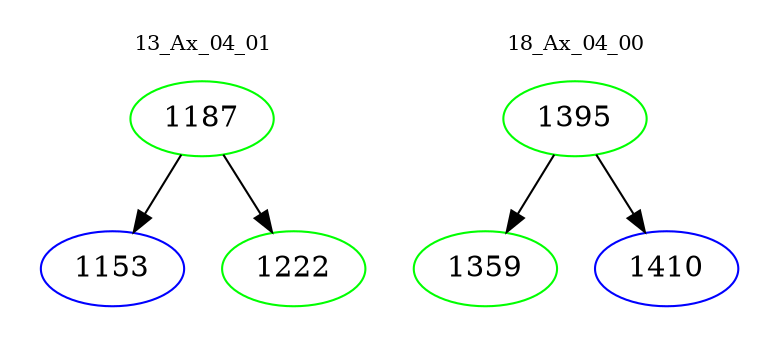 digraph{
subgraph cluster_0 {
color = white
label = "13_Ax_04_01";
fontsize=10;
T0_1187 [label="1187", color="green"]
T0_1187 -> T0_1153 [color="black"]
T0_1153 [label="1153", color="blue"]
T0_1187 -> T0_1222 [color="black"]
T0_1222 [label="1222", color="green"]
}
subgraph cluster_1 {
color = white
label = "18_Ax_04_00";
fontsize=10;
T1_1395 [label="1395", color="green"]
T1_1395 -> T1_1359 [color="black"]
T1_1359 [label="1359", color="green"]
T1_1395 -> T1_1410 [color="black"]
T1_1410 [label="1410", color="blue"]
}
}
